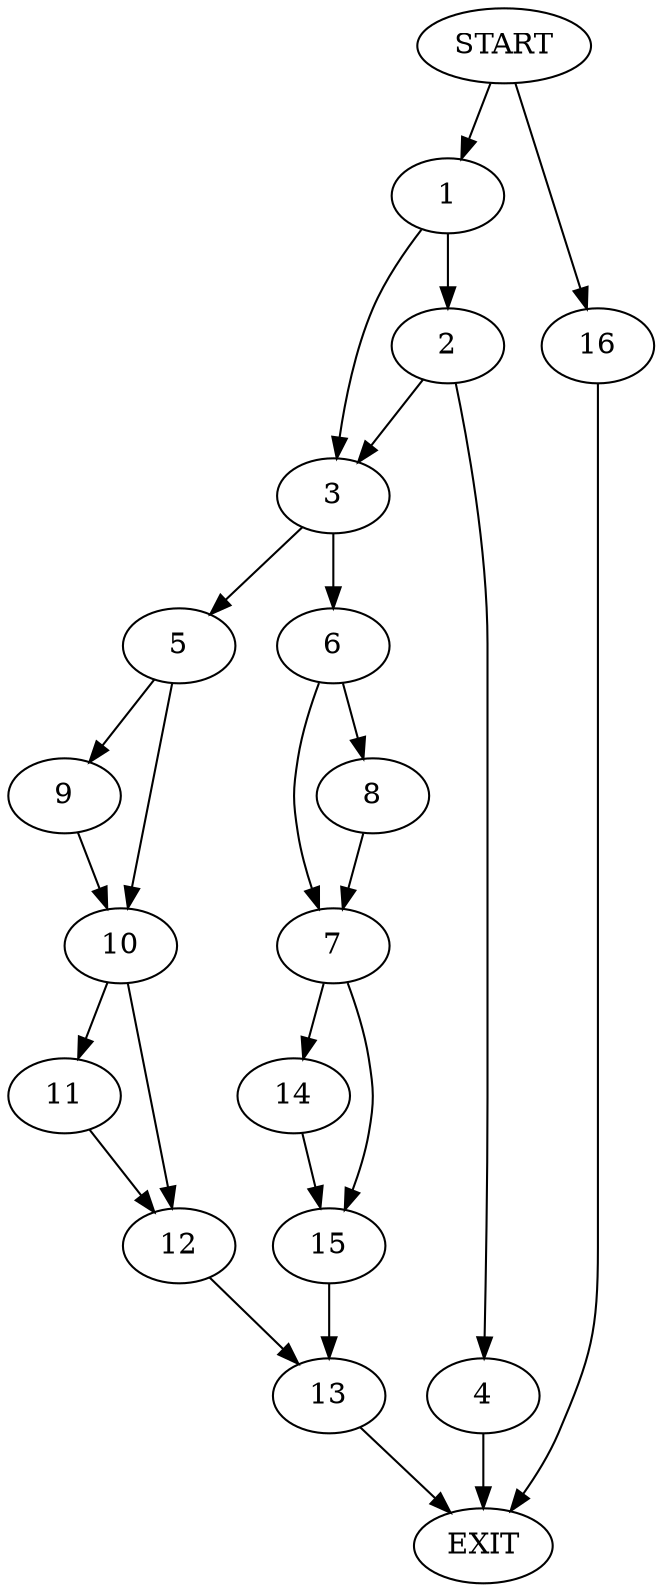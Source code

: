 digraph {
0 [label="START"]
17 [label="EXIT"]
0 -> 1
1 -> 2
1 -> 3
2 -> 4
2 -> 3
3 -> 5
3 -> 6
4 -> 17
6 -> 7
6 -> 8
5 -> 9
5 -> 10
9 -> 10
10 -> 11
10 -> 12
12 -> 13
11 -> 12
13 -> 17
8 -> 7
7 -> 14
7 -> 15
14 -> 15
15 -> 13
0 -> 16
16 -> 17
}
